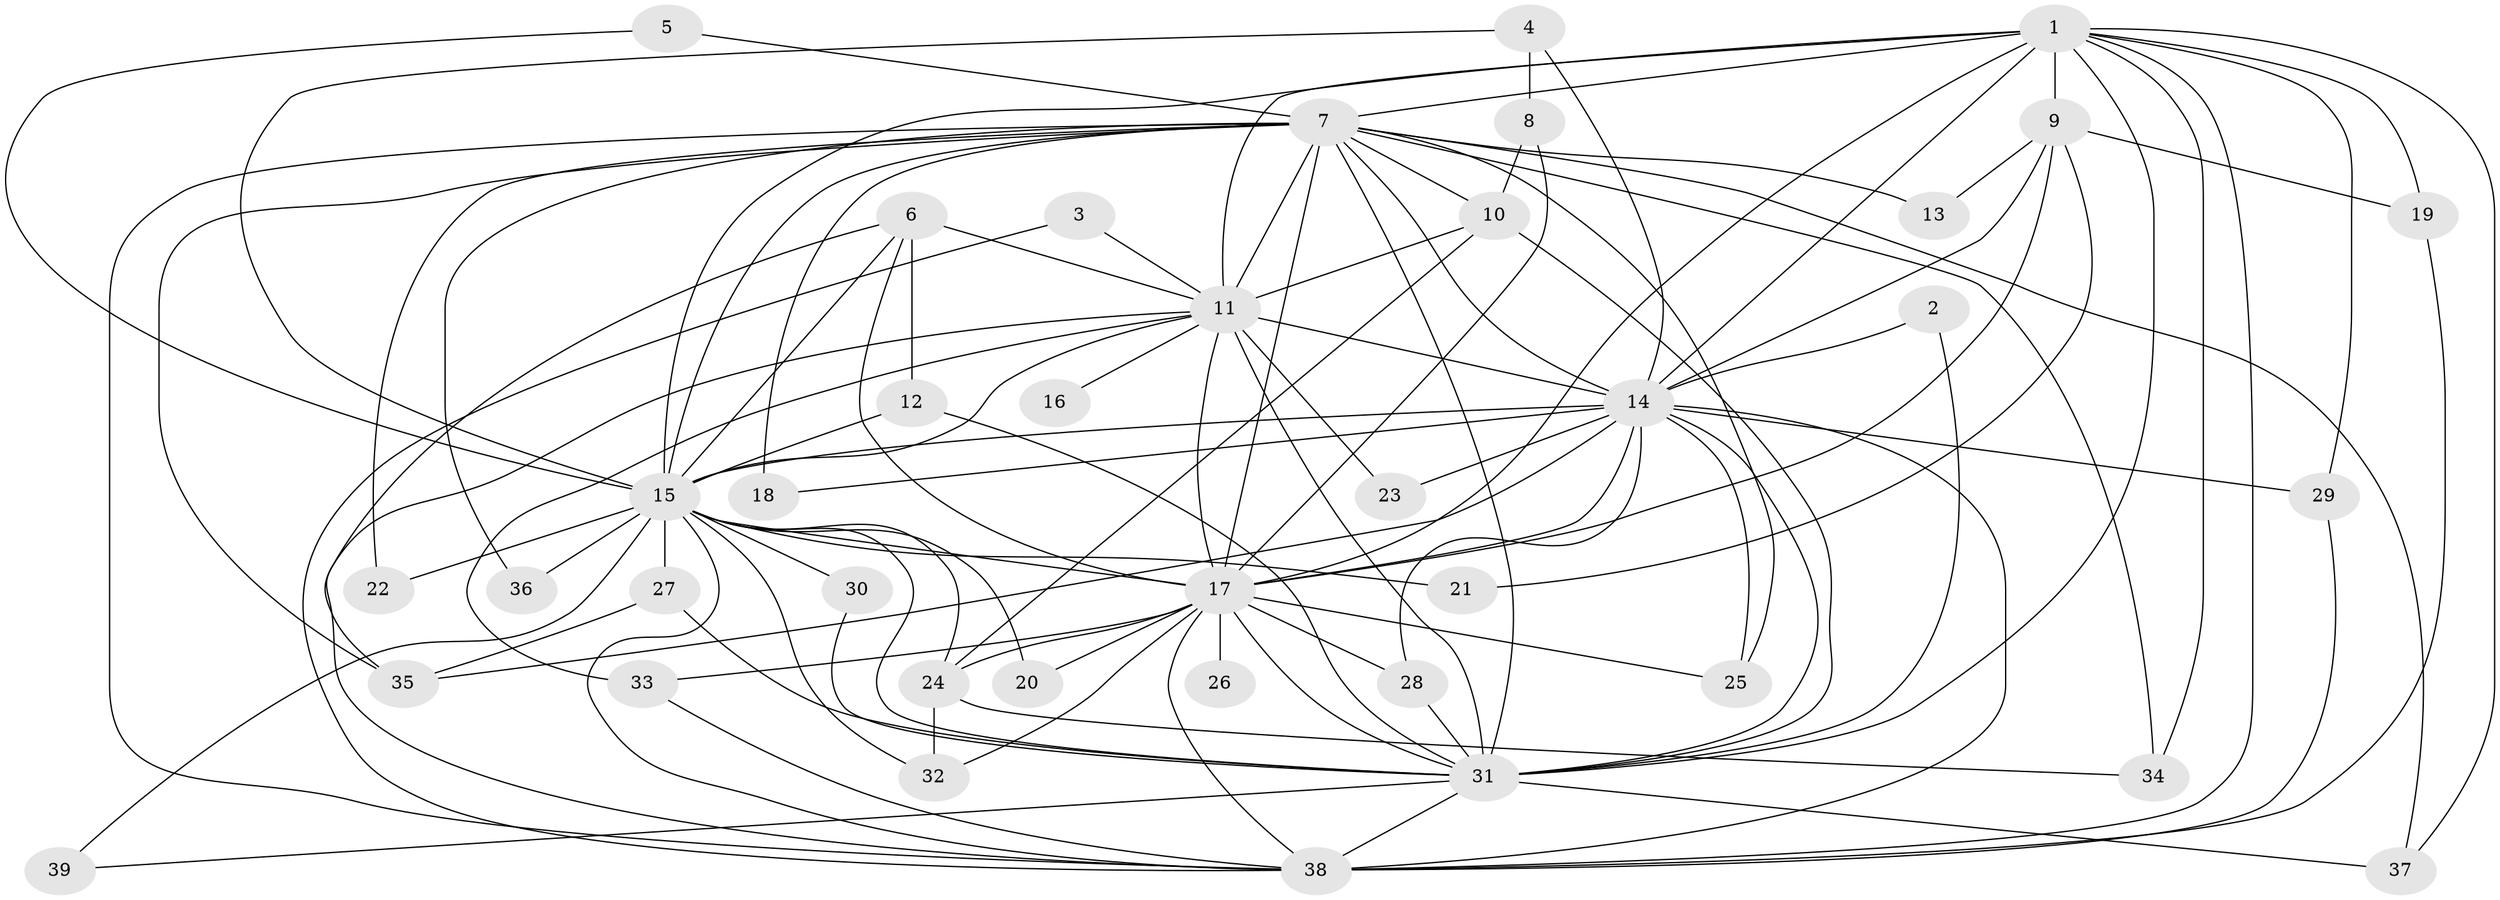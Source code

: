 // original degree distribution, {26: 0.012987012987012988, 16: 0.012987012987012988, 15: 0.025974025974025976, 20: 0.025974025974025976, 14: 0.012987012987012988, 22: 0.025974025974025976, 19: 0.012987012987012988, 4: 0.07792207792207792, 5: 0.025974025974025976, 2: 0.5844155844155844, 3: 0.16883116883116883, 6: 0.012987012987012988}
// Generated by graph-tools (version 1.1) at 2025/01/03/09/25 03:01:35]
// undirected, 39 vertices, 104 edges
graph export_dot {
graph [start="1"]
  node [color=gray90,style=filled];
  1;
  2;
  3;
  4;
  5;
  6;
  7;
  8;
  9;
  10;
  11;
  12;
  13;
  14;
  15;
  16;
  17;
  18;
  19;
  20;
  21;
  22;
  23;
  24;
  25;
  26;
  27;
  28;
  29;
  30;
  31;
  32;
  33;
  34;
  35;
  36;
  37;
  38;
  39;
  1 -- 7 [weight=3.0];
  1 -- 9 [weight=1.0];
  1 -- 11 [weight=1.0];
  1 -- 14 [weight=1.0];
  1 -- 15 [weight=1.0];
  1 -- 17 [weight=1.0];
  1 -- 19 [weight=1.0];
  1 -- 29 [weight=1.0];
  1 -- 31 [weight=1.0];
  1 -- 34 [weight=1.0];
  1 -- 37 [weight=1.0];
  1 -- 38 [weight=2.0];
  2 -- 14 [weight=1.0];
  2 -- 31 [weight=1.0];
  3 -- 11 [weight=1.0];
  3 -- 38 [weight=1.0];
  4 -- 8 [weight=1.0];
  4 -- 14 [weight=1.0];
  4 -- 15 [weight=1.0];
  5 -- 7 [weight=1.0];
  5 -- 15 [weight=1.0];
  6 -- 11 [weight=1.0];
  6 -- 12 [weight=1.0];
  6 -- 15 [weight=1.0];
  6 -- 17 [weight=1.0];
  6 -- 35 [weight=1.0];
  7 -- 10 [weight=2.0];
  7 -- 11 [weight=5.0];
  7 -- 13 [weight=2.0];
  7 -- 14 [weight=5.0];
  7 -- 15 [weight=5.0];
  7 -- 17 [weight=5.0];
  7 -- 18 [weight=1.0];
  7 -- 22 [weight=2.0];
  7 -- 25 [weight=1.0];
  7 -- 31 [weight=4.0];
  7 -- 34 [weight=1.0];
  7 -- 35 [weight=1.0];
  7 -- 36 [weight=1.0];
  7 -- 37 [weight=1.0];
  7 -- 38 [weight=3.0];
  8 -- 10 [weight=1.0];
  8 -- 17 [weight=1.0];
  9 -- 13 [weight=1.0];
  9 -- 14 [weight=1.0];
  9 -- 17 [weight=1.0];
  9 -- 19 [weight=1.0];
  9 -- 21 [weight=1.0];
  10 -- 11 [weight=1.0];
  10 -- 24 [weight=1.0];
  10 -- 31 [weight=1.0];
  11 -- 14 [weight=1.0];
  11 -- 15 [weight=1.0];
  11 -- 16 [weight=1.0];
  11 -- 17 [weight=1.0];
  11 -- 23 [weight=1.0];
  11 -- 31 [weight=2.0];
  11 -- 33 [weight=1.0];
  11 -- 38 [weight=1.0];
  12 -- 15 [weight=1.0];
  12 -- 31 [weight=1.0];
  14 -- 15 [weight=1.0];
  14 -- 17 [weight=1.0];
  14 -- 18 [weight=1.0];
  14 -- 23 [weight=1.0];
  14 -- 25 [weight=1.0];
  14 -- 28 [weight=1.0];
  14 -- 29 [weight=2.0];
  14 -- 31 [weight=1.0];
  14 -- 35 [weight=1.0];
  14 -- 38 [weight=2.0];
  15 -- 17 [weight=1.0];
  15 -- 20 [weight=1.0];
  15 -- 21 [weight=1.0];
  15 -- 22 [weight=1.0];
  15 -- 24 [weight=1.0];
  15 -- 27 [weight=2.0];
  15 -- 30 [weight=1.0];
  15 -- 31 [weight=1.0];
  15 -- 32 [weight=1.0];
  15 -- 36 [weight=1.0];
  15 -- 38 [weight=1.0];
  15 -- 39 [weight=2.0];
  17 -- 20 [weight=1.0];
  17 -- 24 [weight=1.0];
  17 -- 25 [weight=1.0];
  17 -- 26 [weight=1.0];
  17 -- 28 [weight=1.0];
  17 -- 31 [weight=1.0];
  17 -- 32 [weight=1.0];
  17 -- 33 [weight=1.0];
  17 -- 38 [weight=1.0];
  19 -- 38 [weight=1.0];
  24 -- 32 [weight=1.0];
  24 -- 34 [weight=1.0];
  27 -- 31 [weight=1.0];
  27 -- 35 [weight=1.0];
  28 -- 31 [weight=1.0];
  29 -- 38 [weight=1.0];
  30 -- 31 [weight=1.0];
  31 -- 37 [weight=1.0];
  31 -- 38 [weight=2.0];
  31 -- 39 [weight=1.0];
  33 -- 38 [weight=1.0];
}
